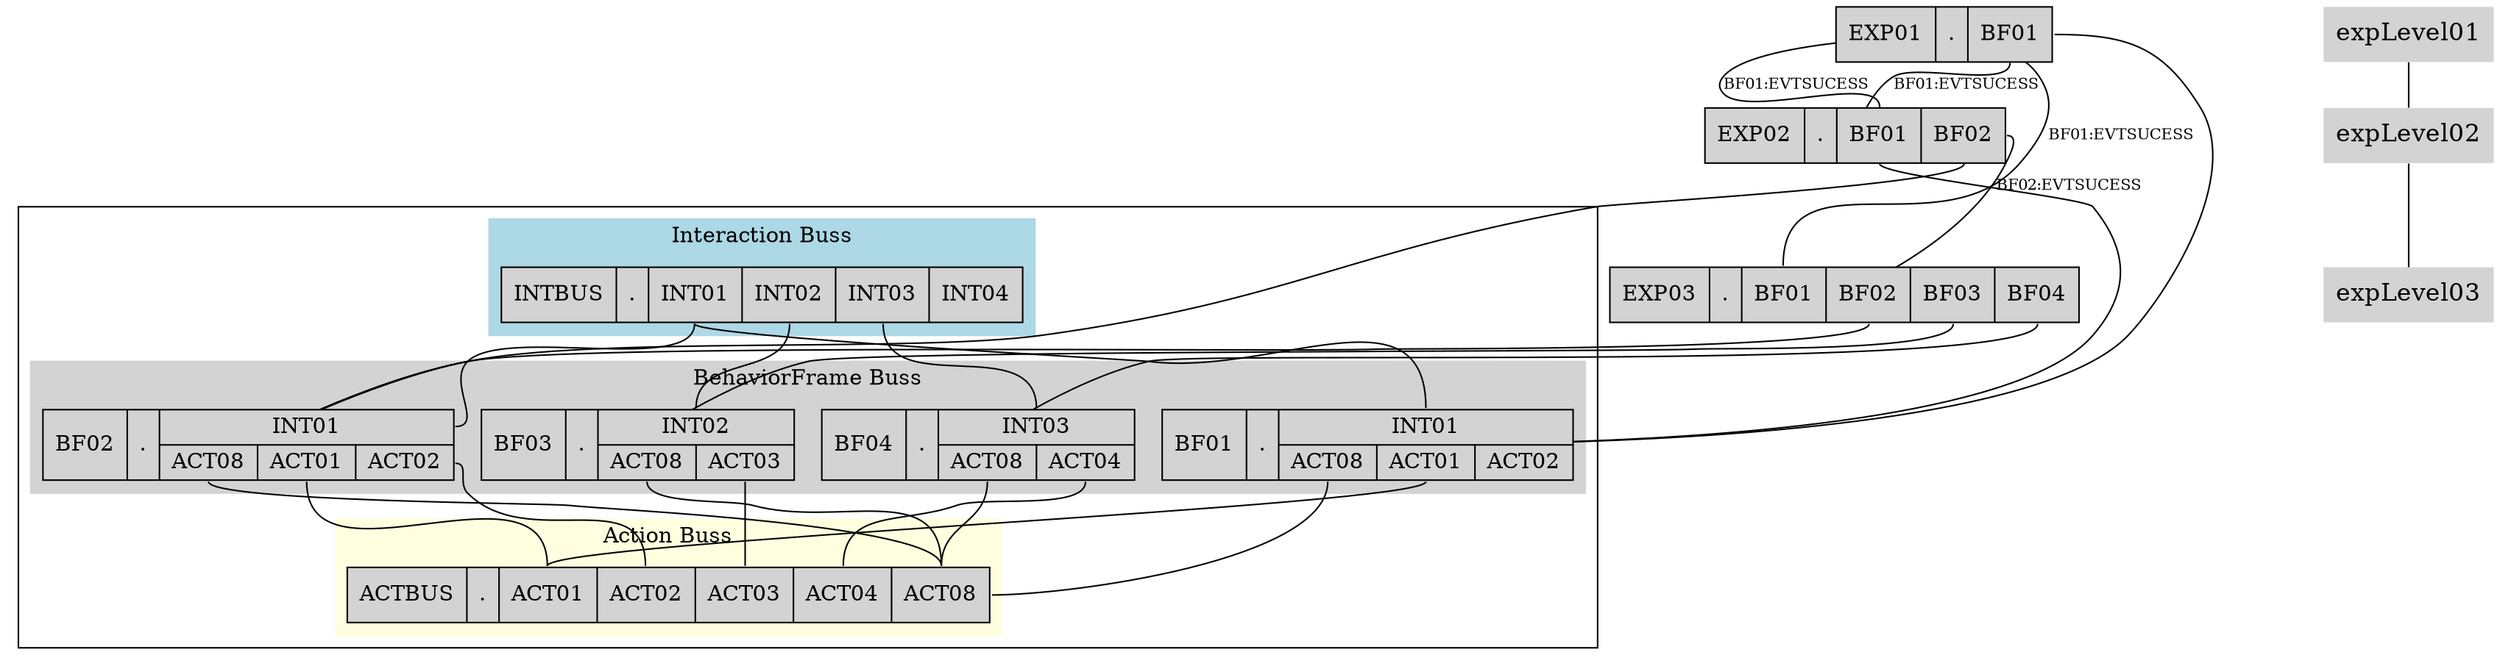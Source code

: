 graph structs {
	node [shape=record];
	rankdir=TB;
	subgraph cluster0{
		rankdir=TB;
		subgraph cluster0_1{
			rankdir=TB;
			node [style=filled];
			style=filled;
			color=lightblue;
			

			/*BARRAMENTO DE RECOGNIZERS*/
			INT[shape=record,label="<intbus> INTBUS|.|<int01> INT01|<int02>INT02|<int03>INT03|<int04>INT04"];
			
			label="Interaction Buss";
			
		}


		subgraph cluster0_3{
			rankdir=TB;
			node [style=filled];
			style=filled;
			color=lightgrey;
			

			/*BEHAVIOR FRAMES*/
			BF01[shape=record,label="<bf01> BF01|<f1>.|{<int01>INT01|{<act08>ACT08|<act01>ACT01|<act02>ACT02}}"];
			BF02[shape=record,label="<bf02> BF02|<f1>.|{<int01>INT01|{<act08>ACT08|<act01>ACT01|<act02>ACT02}}"];
			BF03[shape=record,label="<bf03> BF03|<f1>.|{<int02>INT02|{<act08>ACT08|<act03>ACT03}}"];
			BF04[shape=record,label="<bf04> BF04|<f1>.|{<int03>INT03|{<act08>ACT08|<act04>ACT04}}"];

			label="BehaviorFrame Buss";
		}


		subgraph cluster0_2{
			node [style=filled];
			style=filled;
			color=lightyellow;
			/*BARRAMENTO DE ACTIONS*/
			ACT[shape=record,label="<actbus> ACTBUS|.|<act01> ACT01|<act02>ACT02|<act03>ACT03|<act04>ACT04|<act08>ACT08"];
			label="Action Buss";
		}


		INT:int01--BF01:int01;
		INT:int01--BF02:int01;
		INT:int02--BF03:int02;
		INT:int03--BF04:int03;	
		
		/*BEHAVIORFRAMES -> INTERACTIONS*/
		
		/*BF01:int01->INT:int01;
		BF02:int01->INT:int01;
		BF03:in02 ->INT:int02;
		BF04:in03 ->INT:int03;*/
		
		/*BEHAVIORFRAMES -> ACTIONS*/
		BF01:act01--ACT:act01;
		BF01:act08--ACT:act08;

		BF02:act01--ACT:act01;
		BF02:act08--ACT:act08;
		BF02:act02--ACT:act02;

		BF03:act03--ACT:act03;
		BF03:act08--ACT:act08;

		BF04:act04--ACT:act04;
		BF04:act08--ACT:act08;

		

	}


	
	
	subgraph BehaviorChain {
		node [style=filled];
		style=filled;
		color=lightgray;

		ranksep=.75; 
		size = "7.5,7.5";
	
		{ 
		node [shape=plaintext, fontsize=16];
		    /* nivel-line graph */
		    expLevel01 -- expLevel02 -- expLevel03;	
	 
		}

		
		EXP01 [shape=record,label="<exp01>EXP01|<f0>.|<bf01> BF01}"];
		EXP02 [shape=record,label="<exp02>EXP02|<f0>.|<bf01> BF01|<bf02> BF02}"];
		EXP03 [shape=record,label="<exp03>EXP03|<f0>.|<bf01> BF01|<bf02> BF02|<bf03> BF03 |<bf04> BF04}"];

		{ rank = same;expLevel01;EXP01};
		{ rank = same;expLevel02;EXP02};
		{ rank = same;expLevel03;EXP03};

		EXP01:bf01--EXP02[label="BF01:EVTSUCESS", fontsize=10];
		EXP02:bf01--EXP01[label="BF01:EVTSUCESS", fontsize=10];
		EXP02:bf02--EXP03[label="BF02:EVTSUCESS", fontsize=10];
		EXP03:bf01--EXP01[label="BF01:EVTSUCESS", fontsize=10];

		label="BehaviorChain: BC01";
	
	}


	EXP01:bf01--BF01;
	EXP02:bf02--BF02;
	EXP02:bf01--BF01;
	EXP03:bf02--BF02;
	EXP03:bf03--BF03;
	EXP03:bf04--BF04;
	
}
